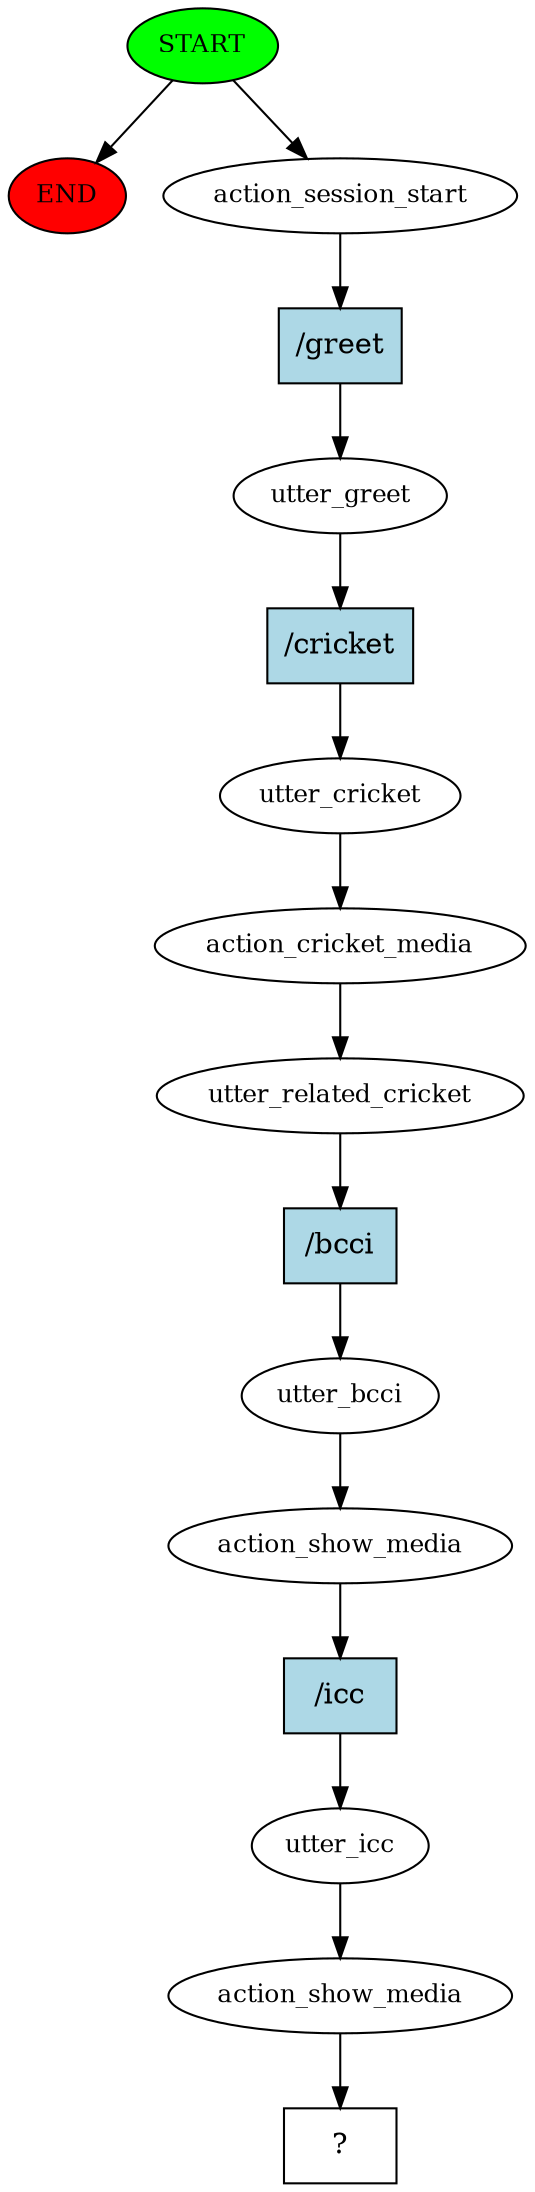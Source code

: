 digraph  {
0 [class="start active", fillcolor=green, fontsize=12, label=START, style=filled];
"-1" [class=end, fillcolor=red, fontsize=12, label=END, style=filled];
1 [class=active, fontsize=12, label=action_session_start];
2 [class=active, fontsize=12, label=utter_greet];
3 [class=active, fontsize=12, label=utter_cricket];
4 [class=active, fontsize=12, label=action_cricket_media];
5 [class=active, fontsize=12, label=utter_related_cricket];
6 [class=active, fontsize=12, label=utter_bcci];
7 [class=active, fontsize=12, label=action_show_media];
8 [class=active, fontsize=12, label=utter_icc];
9 [class=active, fontsize=12, label=action_show_media];
10 [class="intent dashed active", label="  ?  ", shape=rect];
11 [class="intent active", fillcolor=lightblue, label="/greet", shape=rect, style=filled];
12 [class="intent active", fillcolor=lightblue, label="/cricket", shape=rect, style=filled];
13 [class="intent active", fillcolor=lightblue, label="/bcci", shape=rect, style=filled];
14 [class="intent active", fillcolor=lightblue, label="/icc", shape=rect, style=filled];
0 -> "-1"  [class="", key=NONE, label=""];
0 -> 1  [class=active, key=NONE, label=""];
1 -> 11  [class=active, key=0];
2 -> 12  [class=active, key=0];
3 -> 4  [class=active, key=NONE, label=""];
4 -> 5  [class=active, key=NONE, label=""];
5 -> 13  [class=active, key=0];
6 -> 7  [class=active, key=NONE, label=""];
7 -> 14  [class=active, key=0];
8 -> 9  [class=active, key=NONE, label=""];
9 -> 10  [class=active, key=NONE, label=""];
11 -> 2  [class=active, key=0];
12 -> 3  [class=active, key=0];
13 -> 6  [class=active, key=0];
14 -> 8  [class=active, key=0];
}
